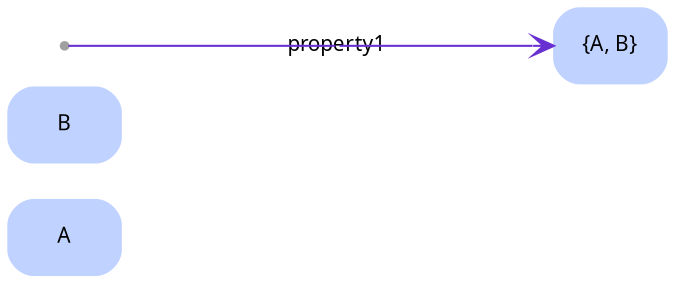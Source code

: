 digraph "test7" {
 ranksep="1.0 equally";
 rankdir="LR";
 concentrate=true;
 
 node 
 [label="test7",tooltip="test7",URL="http://localhost/dot/test7",target="_top",fontname="sans-serif",fontsize="10.0"]
 ;
 edge 
 [label="test7",tooltip="test7",URL="http://localhost/dot/test7",target="_top",fontname="sans-serif",fontsize="10.0"]
 ;
 subgraph main {
 
 label="test7";
 tooltip="http://localhost/dot/test7";
 bgcolor="#f0f0f8";fontname="sans-serif";fontsize="8.0";
 "A" 
 [label="A",tooltip="Class A",URL="http://localhost/dot/test7#A",target="_top",color="#c0d2ff",shape="box",style="rounded,filled"]
 ;
 
 "B" 
 [label="B",tooltip="Class B",URL="http://localhost/dot/test7#B",target="_top",color="#c0d2ff",shape="box",style="rounded,filled"]
 ;
 
 "property1" 
 [label="property1",tooltip="property 1",URL="http://localhost/dot/test7#property1",target="_top",color="#6830d0",shape="none"]
 ;
 
 "property1:domain" 
 [label="any",tooltip="any",color="#a0a0a0",shape="point"]
 
 
 "property1:domain" -> "property1" 
 [label="",tooltip="any → property1",URL="http://localhost/dot/test7#property1",target="_top",arrowhead="none",headclip="false",color="#6830d0"]
 ;
 
 "N65705" 
 [label="{A, B}",tooltip="{A, B}",color="#c0d2ff",shape="box",style="rounded,filled"]
 ;
 "property1" -> "N65705" 
 [label="",tooltip="property1 → {A, B}",URL="http://localhost/dot/test7#property1",target="_top",arrowhead="vee",arrowtail="none",tailclip="false",color="#6830d0"]
 ;
  
 }
 
}
